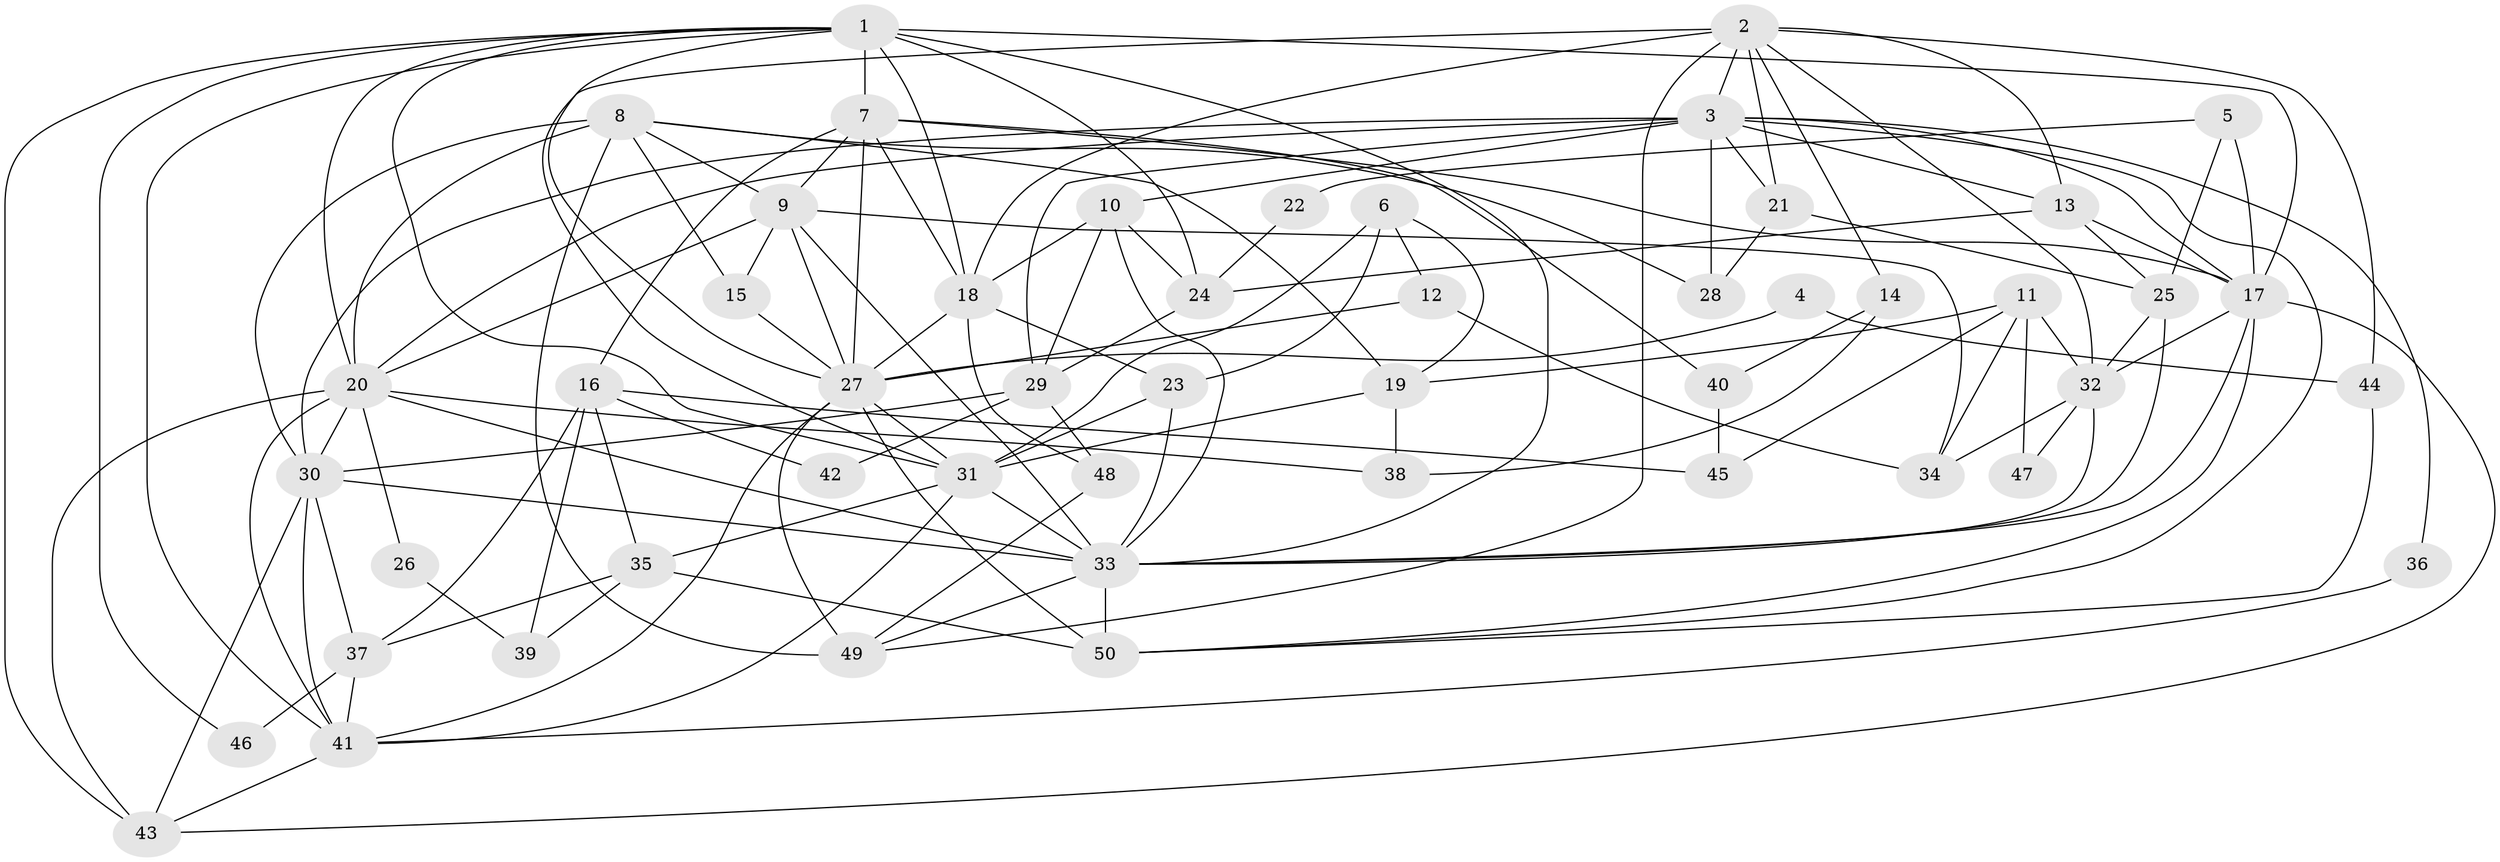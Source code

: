 // original degree distribution, {2: 0.17, 3: 0.25, 7: 0.08, 4: 0.22, 5: 0.21, 6: 0.07}
// Generated by graph-tools (version 1.1) at 2025/35/03/09/25 02:35:56]
// undirected, 50 vertices, 132 edges
graph export_dot {
graph [start="1"]
  node [color=gray90,style=filled];
  1;
  2;
  3;
  4;
  5;
  6;
  7;
  8;
  9;
  10;
  11;
  12;
  13;
  14;
  15;
  16;
  17;
  18;
  19;
  20;
  21;
  22;
  23;
  24;
  25;
  26;
  27;
  28;
  29;
  30;
  31;
  32;
  33;
  34;
  35;
  36;
  37;
  38;
  39;
  40;
  41;
  42;
  43;
  44;
  45;
  46;
  47;
  48;
  49;
  50;
  1 -- 7 [weight=1.0];
  1 -- 17 [weight=2.0];
  1 -- 18 [weight=3.0];
  1 -- 20 [weight=2.0];
  1 -- 24 [weight=1.0];
  1 -- 27 [weight=1.0];
  1 -- 31 [weight=1.0];
  1 -- 33 [weight=1.0];
  1 -- 41 [weight=1.0];
  1 -- 43 [weight=1.0];
  1 -- 46 [weight=1.0];
  2 -- 3 [weight=2.0];
  2 -- 13 [weight=1.0];
  2 -- 14 [weight=1.0];
  2 -- 18 [weight=1.0];
  2 -- 21 [weight=1.0];
  2 -- 31 [weight=1.0];
  2 -- 32 [weight=1.0];
  2 -- 44 [weight=1.0];
  2 -- 49 [weight=1.0];
  3 -- 10 [weight=2.0];
  3 -- 13 [weight=1.0];
  3 -- 17 [weight=1.0];
  3 -- 20 [weight=1.0];
  3 -- 21 [weight=1.0];
  3 -- 28 [weight=2.0];
  3 -- 29 [weight=1.0];
  3 -- 30 [weight=3.0];
  3 -- 36 [weight=1.0];
  3 -- 50 [weight=1.0];
  4 -- 27 [weight=1.0];
  4 -- 44 [weight=1.0];
  5 -- 17 [weight=1.0];
  5 -- 22 [weight=1.0];
  5 -- 25 [weight=1.0];
  6 -- 12 [weight=1.0];
  6 -- 19 [weight=1.0];
  6 -- 23 [weight=1.0];
  6 -- 31 [weight=1.0];
  7 -- 9 [weight=1.0];
  7 -- 16 [weight=1.0];
  7 -- 17 [weight=1.0];
  7 -- 18 [weight=1.0];
  7 -- 27 [weight=1.0];
  7 -- 40 [weight=1.0];
  8 -- 9 [weight=1.0];
  8 -- 15 [weight=1.0];
  8 -- 19 [weight=1.0];
  8 -- 20 [weight=1.0];
  8 -- 28 [weight=1.0];
  8 -- 30 [weight=1.0];
  8 -- 49 [weight=1.0];
  9 -- 15 [weight=1.0];
  9 -- 20 [weight=1.0];
  9 -- 27 [weight=1.0];
  9 -- 33 [weight=1.0];
  9 -- 34 [weight=1.0];
  10 -- 18 [weight=1.0];
  10 -- 24 [weight=1.0];
  10 -- 29 [weight=1.0];
  10 -- 33 [weight=1.0];
  11 -- 19 [weight=1.0];
  11 -- 32 [weight=1.0];
  11 -- 34 [weight=1.0];
  11 -- 45 [weight=1.0];
  11 -- 47 [weight=1.0];
  12 -- 27 [weight=1.0];
  12 -- 34 [weight=1.0];
  13 -- 17 [weight=1.0];
  13 -- 24 [weight=1.0];
  13 -- 25 [weight=1.0];
  14 -- 38 [weight=1.0];
  14 -- 40 [weight=1.0];
  15 -- 27 [weight=1.0];
  16 -- 35 [weight=1.0];
  16 -- 37 [weight=1.0];
  16 -- 39 [weight=1.0];
  16 -- 42 [weight=1.0];
  16 -- 45 [weight=1.0];
  17 -- 32 [weight=1.0];
  17 -- 33 [weight=1.0];
  17 -- 43 [weight=1.0];
  17 -- 50 [weight=1.0];
  18 -- 23 [weight=1.0];
  18 -- 27 [weight=1.0];
  18 -- 48 [weight=1.0];
  19 -- 31 [weight=1.0];
  19 -- 38 [weight=1.0];
  20 -- 26 [weight=1.0];
  20 -- 30 [weight=1.0];
  20 -- 33 [weight=1.0];
  20 -- 38 [weight=1.0];
  20 -- 41 [weight=1.0];
  20 -- 43 [weight=1.0];
  21 -- 25 [weight=1.0];
  21 -- 28 [weight=1.0];
  22 -- 24 [weight=1.0];
  23 -- 31 [weight=1.0];
  23 -- 33 [weight=1.0];
  24 -- 29 [weight=1.0];
  25 -- 32 [weight=1.0];
  25 -- 33 [weight=1.0];
  26 -- 39 [weight=1.0];
  27 -- 31 [weight=1.0];
  27 -- 41 [weight=1.0];
  27 -- 49 [weight=1.0];
  27 -- 50 [weight=1.0];
  29 -- 30 [weight=1.0];
  29 -- 42 [weight=1.0];
  29 -- 48 [weight=1.0];
  30 -- 33 [weight=2.0];
  30 -- 37 [weight=1.0];
  30 -- 41 [weight=1.0];
  30 -- 43 [weight=1.0];
  31 -- 33 [weight=2.0];
  31 -- 35 [weight=1.0];
  31 -- 41 [weight=1.0];
  32 -- 33 [weight=1.0];
  32 -- 34 [weight=1.0];
  32 -- 47 [weight=1.0];
  33 -- 49 [weight=1.0];
  33 -- 50 [weight=2.0];
  35 -- 37 [weight=1.0];
  35 -- 39 [weight=1.0];
  35 -- 50 [weight=1.0];
  36 -- 41 [weight=1.0];
  37 -- 41 [weight=1.0];
  37 -- 46 [weight=1.0];
  40 -- 45 [weight=1.0];
  41 -- 43 [weight=1.0];
  44 -- 50 [weight=1.0];
  48 -- 49 [weight=1.0];
}
